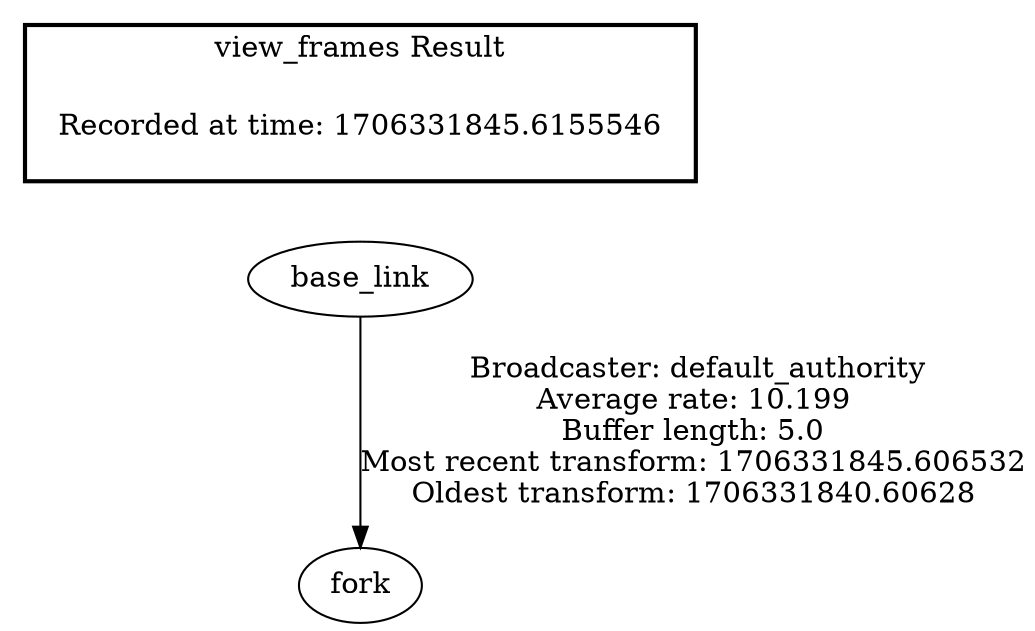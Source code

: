digraph G {
"base_link" -> "fork"[label=" Broadcaster: default_authority\nAverage rate: 10.199\nBuffer length: 5.0\nMost recent transform: 1706331845.606532\nOldest transform: 1706331840.60628\n"];
edge [style=invis];
 subgraph cluster_legend { style=bold; color=black; label ="view_frames Result";
"Recorded at time: 1706331845.6155546"[ shape=plaintext ] ;
}->"base_link";
}